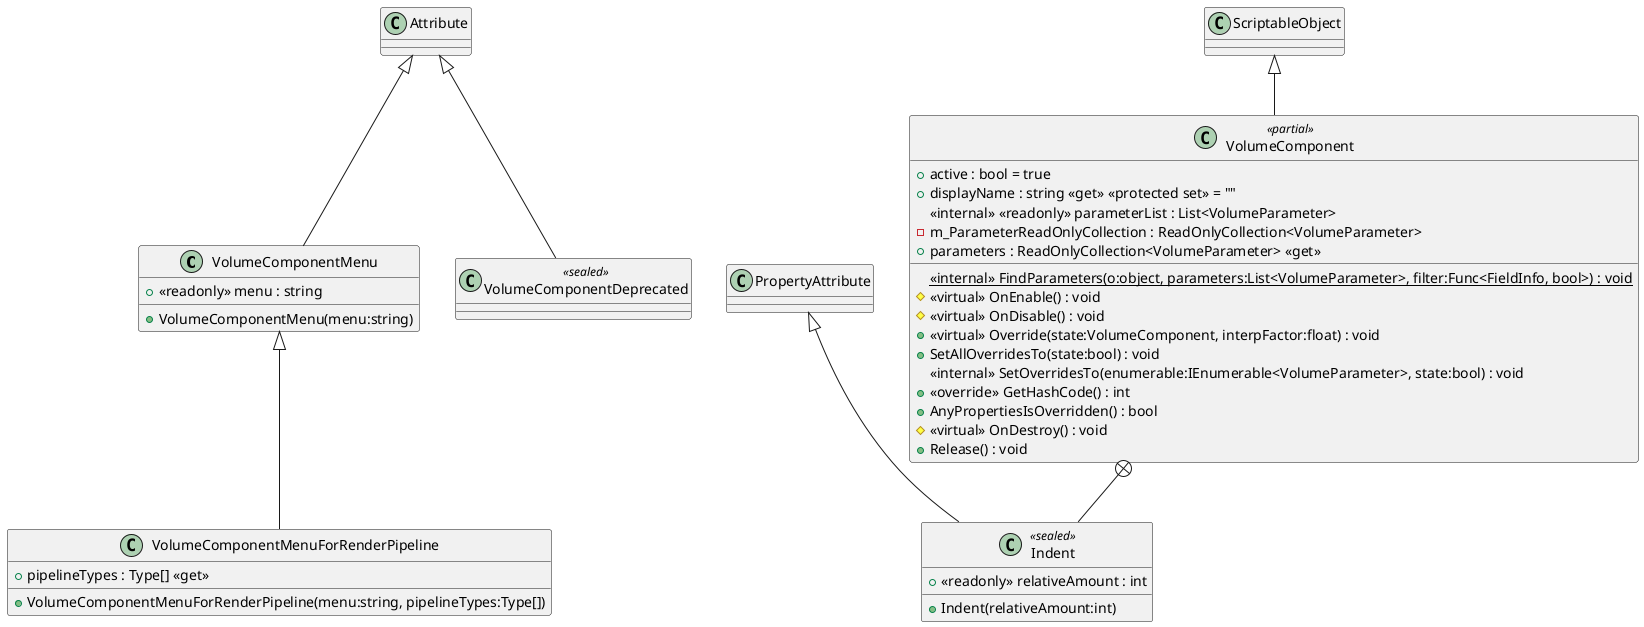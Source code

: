 @startuml
class VolumeComponentMenu {
    + <<readonly>> menu : string
    + VolumeComponentMenu(menu:string)
}
class VolumeComponentMenuForRenderPipeline {
    + pipelineTypes : Type[] <<get>>
    + VolumeComponentMenuForRenderPipeline(menu:string, pipelineTypes:Type[])
}
class VolumeComponentDeprecated <<sealed>> {
}
class VolumeComponent <<partial>> {
    + active : bool = true
    + displayName : string <<get>> <<protected set>> = ""
    <<internal>> <<readonly>> parameterList : List<VolumeParameter>
    - m_ParameterReadOnlyCollection : ReadOnlyCollection<VolumeParameter>
    + parameters : ReadOnlyCollection<VolumeParameter> <<get>>
    <<internal>> {static} FindParameters(o:object, parameters:List<VolumeParameter>, filter:Func<FieldInfo, bool>) : void
    # <<virtual>> OnEnable() : void
    # <<virtual>> OnDisable() : void
    + <<virtual>> Override(state:VolumeComponent, interpFactor:float) : void
    + SetAllOverridesTo(state:bool) : void
    <<internal>> SetOverridesTo(enumerable:IEnumerable<VolumeParameter>, state:bool) : void
    + <<override>> GetHashCode() : int
    + AnyPropertiesIsOverridden() : bool
    # <<virtual>> OnDestroy() : void
    + Release() : void
}
class Indent <<sealed>> {
    + <<readonly>> relativeAmount : int
    + Indent(relativeAmount:int)
}
Attribute <|-- VolumeComponentMenu
VolumeComponentMenu <|-- VolumeComponentMenuForRenderPipeline
Attribute <|-- VolumeComponentDeprecated
ScriptableObject <|-- VolumeComponent
VolumeComponent +-- Indent
PropertyAttribute <|-- Indent
@enduml

